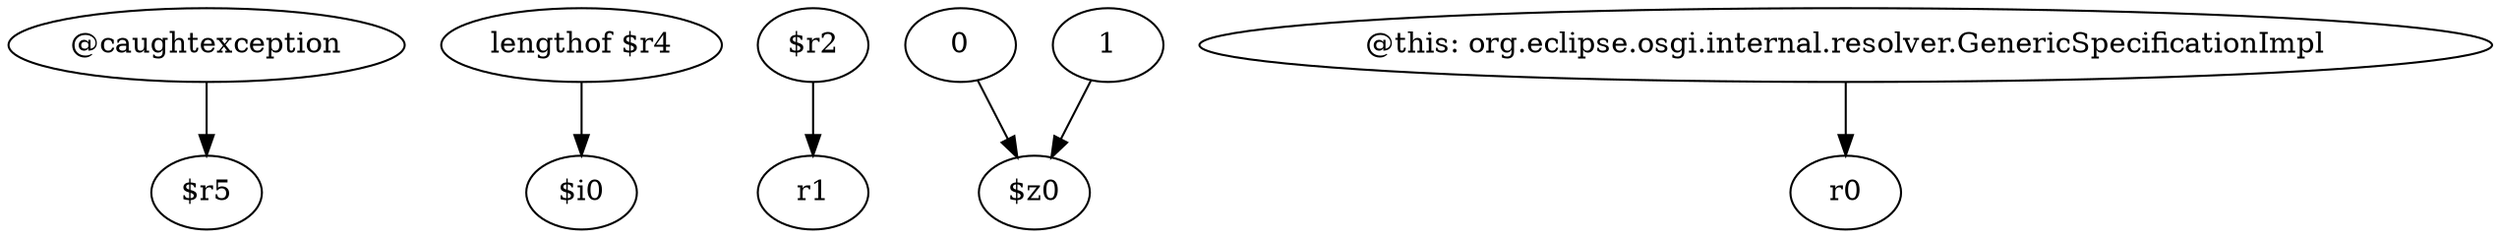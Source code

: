 digraph g {
0[label="@caughtexception"]
1[label="$r5"]
0->1[label=""]
2[label="lengthof $r4"]
3[label="$i0"]
2->3[label=""]
4[label="$r2"]
5[label="r1"]
4->5[label=""]
6[label="0"]
7[label="$z0"]
6->7[label=""]
8[label="1"]
8->7[label=""]
9[label="@this: org.eclipse.osgi.internal.resolver.GenericSpecificationImpl"]
10[label="r0"]
9->10[label=""]
}